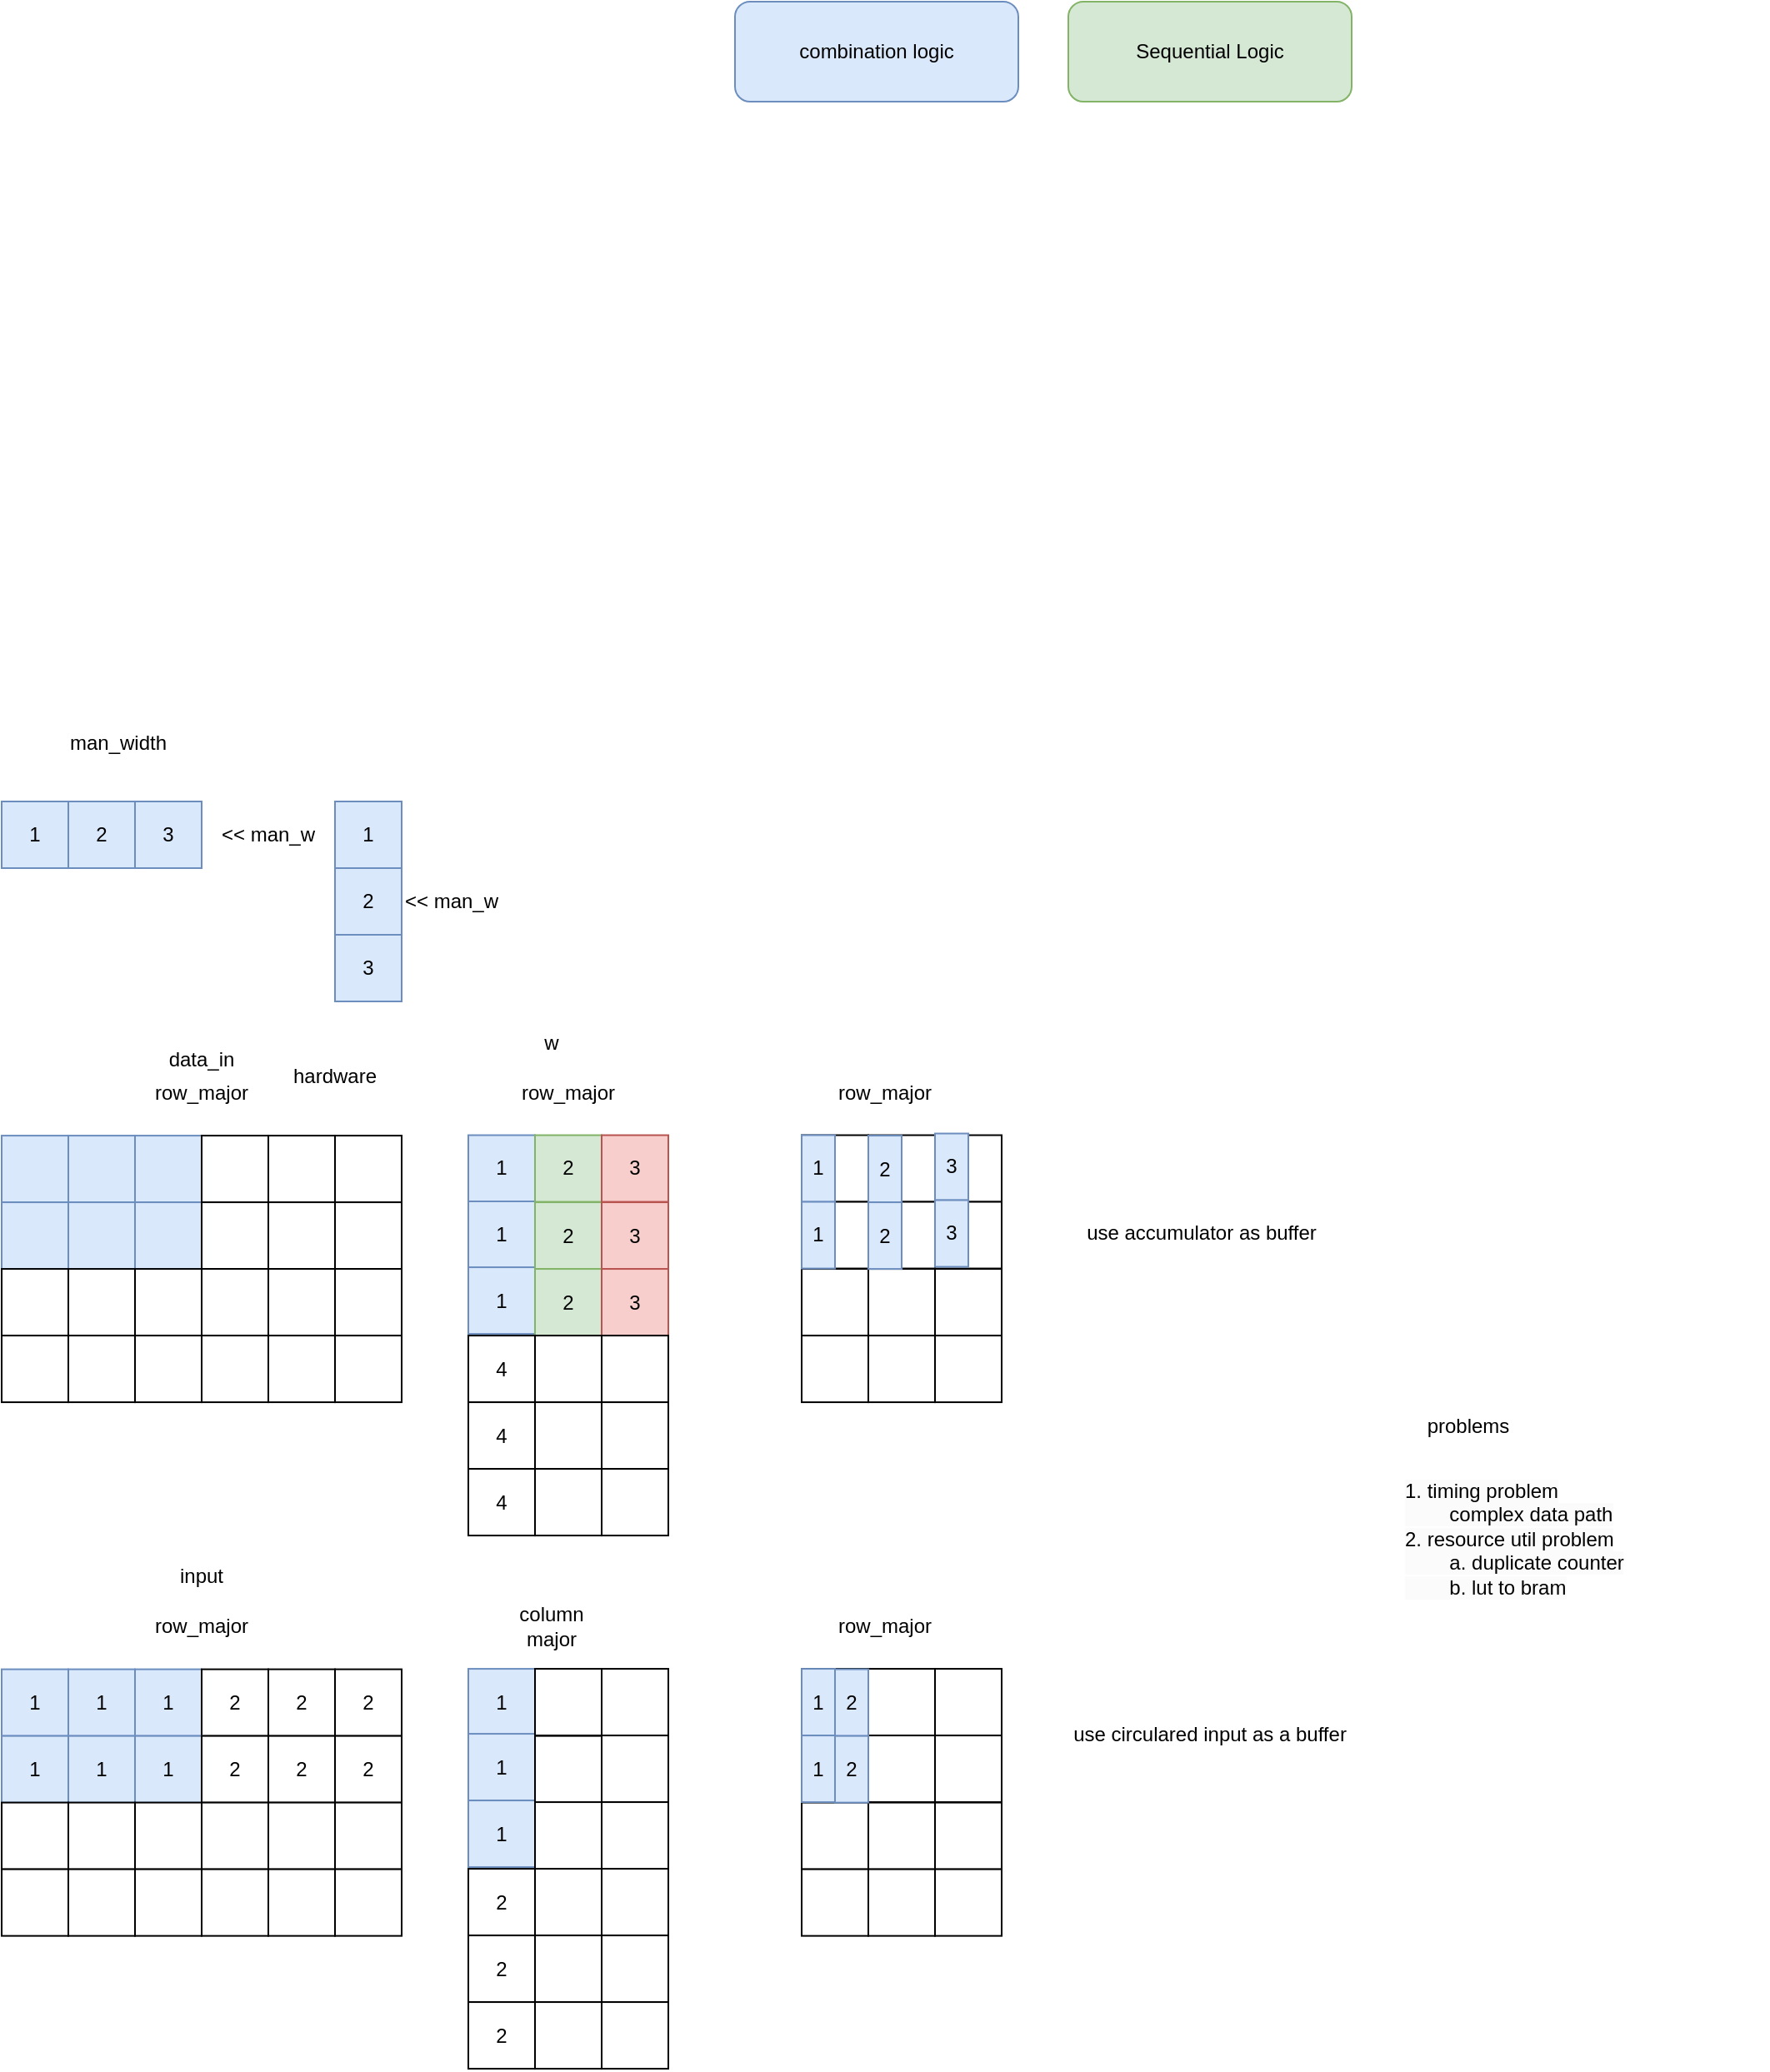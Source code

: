 <mxfile>
    <diagram id="8f1UVyMfekbWIKseI8K9" name="Page-1">
        <mxGraphModel dx="739" dy="561" grid="1" gridSize="10" guides="1" tooltips="1" connect="1" arrows="1" fold="1" page="1" pageScale="1" pageWidth="827" pageHeight="1169" math="0" shadow="0">
            <root>
                <mxCell id="0"/>
                <mxCell id="1" parent="0"/>
                <mxCell id="184" value="combination logic" style="rounded=1;whiteSpace=wrap;html=1;fillColor=#dae8fc;strokeColor=#6c8ebf;" parent="1" vertex="1">
                    <mxGeometry x="480" y="280" width="170" height="60" as="geometry"/>
                </mxCell>
                <mxCell id="185" value="Sequential Logic" style="rounded=1;whiteSpace=wrap;html=1;fillColor=#d5e8d4;strokeColor=#82b366;" parent="1" vertex="1">
                    <mxGeometry x="680" y="280" width="170" height="60" as="geometry"/>
                </mxCell>
                <mxCell id="188" value="" style="rounded=0;whiteSpace=wrap;html=1;fillColor=#dae8fc;strokeColor=#6c8ebf;" parent="1" vertex="1">
                    <mxGeometry x="40" y="960.54" width="40" height="40" as="geometry"/>
                </mxCell>
                <mxCell id="189" value="" style="rounded=0;whiteSpace=wrap;html=1;fillColor=#dae8fc;strokeColor=#6c8ebf;" parent="1" vertex="1">
                    <mxGeometry x="80" y="960.54" width="40" height="40" as="geometry"/>
                </mxCell>
                <mxCell id="194" value="" style="rounded=0;whiteSpace=wrap;html=1;fillColor=#dae8fc;strokeColor=#6c8ebf;" parent="1" vertex="1">
                    <mxGeometry x="120" y="960.54" width="40" height="40" as="geometry"/>
                </mxCell>
                <mxCell id="195" value="" style="rounded=0;whiteSpace=wrap;html=1;" parent="1" vertex="1">
                    <mxGeometry x="160" y="960.54" width="40" height="40" as="geometry"/>
                </mxCell>
                <mxCell id="196" value="" style="rounded=0;whiteSpace=wrap;html=1;" parent="1" vertex="1">
                    <mxGeometry x="200" y="960.54" width="40" height="40" as="geometry"/>
                </mxCell>
                <mxCell id="197" value="" style="rounded=0;whiteSpace=wrap;html=1;" parent="1" vertex="1">
                    <mxGeometry x="240" y="960.54" width="40" height="40" as="geometry"/>
                </mxCell>
                <mxCell id="198" value="1" style="rounded=0;whiteSpace=wrap;html=1;fillColor=#dae8fc;strokeColor=#6c8ebf;" parent="1" vertex="1">
                    <mxGeometry x="320" y="960.27" width="40" height="40" as="geometry"/>
                </mxCell>
                <mxCell id="199" value="1" style="rounded=0;whiteSpace=wrap;html=1;fillColor=#dae8fc;strokeColor=#6c8ebf;" parent="1" vertex="1">
                    <mxGeometry x="320" y="1000" width="40" height="40" as="geometry"/>
                </mxCell>
                <mxCell id="200" value="1" style="rounded=0;whiteSpace=wrap;html=1;fillColor=#dae8fc;strokeColor=#6c8ebf;" parent="1" vertex="1">
                    <mxGeometry x="320" y="1039.54" width="40" height="40" as="geometry"/>
                </mxCell>
                <mxCell id="204" value="" style="rounded=0;whiteSpace=wrap;html=1;fillColor=#dae8fc;strokeColor=#6c8ebf;" parent="1" vertex="1">
                    <mxGeometry x="40" y="1000.54" width="40" height="40" as="geometry"/>
                </mxCell>
                <mxCell id="205" value="" style="rounded=0;whiteSpace=wrap;html=1;fillColor=#dae8fc;strokeColor=#6c8ebf;" parent="1" vertex="1">
                    <mxGeometry x="80" y="1000.54" width="40" height="40" as="geometry"/>
                </mxCell>
                <mxCell id="206" value="" style="rounded=0;whiteSpace=wrap;html=1;fillColor=#dae8fc;strokeColor=#6c8ebf;" parent="1" vertex="1">
                    <mxGeometry x="120" y="1000.54" width="40" height="40" as="geometry"/>
                </mxCell>
                <mxCell id="207" value="" style="rounded=0;whiteSpace=wrap;html=1;" parent="1" vertex="1">
                    <mxGeometry x="160" y="1000.54" width="40" height="40" as="geometry"/>
                </mxCell>
                <mxCell id="208" value="" style="rounded=0;whiteSpace=wrap;html=1;" parent="1" vertex="1">
                    <mxGeometry x="200" y="1000.54" width="40" height="40" as="geometry"/>
                </mxCell>
                <mxCell id="209" value="" style="rounded=0;whiteSpace=wrap;html=1;" parent="1" vertex="1">
                    <mxGeometry x="240" y="1000.54" width="40" height="40" as="geometry"/>
                </mxCell>
                <mxCell id="210" value="4" style="rounded=0;whiteSpace=wrap;html=1;" parent="1" vertex="1">
                    <mxGeometry x="320" y="1080.54" width="40" height="40" as="geometry"/>
                </mxCell>
                <mxCell id="211" value="4" style="rounded=0;whiteSpace=wrap;html=1;" parent="1" vertex="1">
                    <mxGeometry x="320" y="1120.54" width="40" height="40" as="geometry"/>
                </mxCell>
                <mxCell id="212" value="4" style="rounded=0;whiteSpace=wrap;html=1;" parent="1" vertex="1">
                    <mxGeometry x="320" y="1160.54" width="40" height="40" as="geometry"/>
                </mxCell>
                <mxCell id="213" value="2" style="rounded=0;whiteSpace=wrap;html=1;fillColor=#d5e8d4;strokeColor=#82b366;" parent="1" vertex="1">
                    <mxGeometry x="360" y="960.27" width="40" height="40" as="geometry"/>
                </mxCell>
                <mxCell id="214" value="2" style="rounded=0;whiteSpace=wrap;html=1;fillColor=#d5e8d4;strokeColor=#82b366;" parent="1" vertex="1">
                    <mxGeometry x="360" y="1000.54" width="40" height="40" as="geometry"/>
                </mxCell>
                <mxCell id="215" value="2" style="rounded=0;whiteSpace=wrap;html=1;fillColor=#d5e8d4;strokeColor=#82b366;" parent="1" vertex="1">
                    <mxGeometry x="360" y="1040.54" width="40" height="40" as="geometry"/>
                </mxCell>
                <mxCell id="216" value="" style="rounded=0;whiteSpace=wrap;html=1;" parent="1" vertex="1">
                    <mxGeometry x="360" y="1080.54" width="40" height="40" as="geometry"/>
                </mxCell>
                <mxCell id="217" value="" style="rounded=0;whiteSpace=wrap;html=1;" parent="1" vertex="1">
                    <mxGeometry x="360" y="1120.54" width="40" height="40" as="geometry"/>
                </mxCell>
                <mxCell id="218" value="" style="rounded=0;whiteSpace=wrap;html=1;" parent="1" vertex="1">
                    <mxGeometry x="360" y="1160.54" width="40" height="40" as="geometry"/>
                </mxCell>
                <mxCell id="219" value="3" style="rounded=0;whiteSpace=wrap;html=1;fillColor=#f8cecc;strokeColor=#b85450;" parent="1" vertex="1">
                    <mxGeometry x="400" y="960.27" width="40" height="40" as="geometry"/>
                </mxCell>
                <mxCell id="220" value="3" style="rounded=0;whiteSpace=wrap;html=1;fillColor=#f8cecc;strokeColor=#b85450;" parent="1" vertex="1">
                    <mxGeometry x="400" y="1000.54" width="40" height="40" as="geometry"/>
                </mxCell>
                <mxCell id="221" value="3" style="rounded=0;whiteSpace=wrap;html=1;fillColor=#f8cecc;strokeColor=#b85450;" parent="1" vertex="1">
                    <mxGeometry x="400" y="1040.54" width="40" height="40" as="geometry"/>
                </mxCell>
                <mxCell id="222" value="" style="rounded=0;whiteSpace=wrap;html=1;" parent="1" vertex="1">
                    <mxGeometry x="400" y="1080.54" width="40" height="40" as="geometry"/>
                </mxCell>
                <mxCell id="223" value="" style="rounded=0;whiteSpace=wrap;html=1;" parent="1" vertex="1">
                    <mxGeometry x="400" y="1120.54" width="40" height="40" as="geometry"/>
                </mxCell>
                <mxCell id="224" value="" style="rounded=0;whiteSpace=wrap;html=1;" parent="1" vertex="1">
                    <mxGeometry x="400" y="1160.54" width="40" height="40" as="geometry"/>
                </mxCell>
                <mxCell id="225" value="row_major" style="text;strokeColor=none;align=center;fillColor=none;html=1;verticalAlign=middle;whiteSpace=wrap;rounded=0;" parent="1" vertex="1">
                    <mxGeometry x="350" y="920" width="60" height="30" as="geometry"/>
                </mxCell>
                <mxCell id="226" value="row_major" style="text;strokeColor=none;align=center;fillColor=none;html=1;verticalAlign=middle;whiteSpace=wrap;rounded=0;" parent="1" vertex="1">
                    <mxGeometry x="130" y="920" width="60" height="30" as="geometry"/>
                </mxCell>
                <mxCell id="227" value="" style="rounded=0;whiteSpace=wrap;html=1;" parent="1" vertex="1">
                    <mxGeometry x="520" y="960.27" width="40" height="40" as="geometry"/>
                </mxCell>
                <mxCell id="228" value="" style="rounded=0;whiteSpace=wrap;html=1;" parent="1" vertex="1">
                    <mxGeometry x="520" y="1000.27" width="40" height="40" as="geometry"/>
                </mxCell>
                <mxCell id="229" value="" style="rounded=0;whiteSpace=wrap;html=1;" parent="1" vertex="1">
                    <mxGeometry x="560" y="960.27" width="40" height="40" as="geometry"/>
                </mxCell>
                <mxCell id="230" value="" style="rounded=0;whiteSpace=wrap;html=1;" parent="1" vertex="1">
                    <mxGeometry x="560" y="1000.27" width="40" height="40" as="geometry"/>
                </mxCell>
                <mxCell id="231" value="" style="rounded=0;whiteSpace=wrap;html=1;" parent="1" vertex="1">
                    <mxGeometry x="600" y="960.27" width="40" height="40" as="geometry"/>
                </mxCell>
                <mxCell id="232" value="" style="rounded=0;whiteSpace=wrap;html=1;" parent="1" vertex="1">
                    <mxGeometry x="600" y="1000.27" width="40" height="40" as="geometry"/>
                </mxCell>
                <mxCell id="233" value="row_major" style="text;strokeColor=none;align=center;fillColor=none;html=1;verticalAlign=middle;whiteSpace=wrap;rounded=0;" parent="1" vertex="1">
                    <mxGeometry x="540" y="920" width="60" height="30" as="geometry"/>
                </mxCell>
                <mxCell id="234" value="" style="rounded=0;whiteSpace=wrap;html=1;" parent="1" vertex="1">
                    <mxGeometry x="40" y="1040.54" width="40" height="40" as="geometry"/>
                </mxCell>
                <mxCell id="235" value="" style="rounded=0;whiteSpace=wrap;html=1;" parent="1" vertex="1">
                    <mxGeometry x="80" y="1040.54" width="40" height="40" as="geometry"/>
                </mxCell>
                <mxCell id="236" value="" style="rounded=0;whiteSpace=wrap;html=1;" parent="1" vertex="1">
                    <mxGeometry x="120" y="1040.54" width="40" height="40" as="geometry"/>
                </mxCell>
                <mxCell id="237" value="" style="rounded=0;whiteSpace=wrap;html=1;" parent="1" vertex="1">
                    <mxGeometry x="160" y="1040.54" width="40" height="40" as="geometry"/>
                </mxCell>
                <mxCell id="238" value="" style="rounded=0;whiteSpace=wrap;html=1;" parent="1" vertex="1">
                    <mxGeometry x="200" y="1040.54" width="40" height="40" as="geometry"/>
                </mxCell>
                <mxCell id="239" value="" style="rounded=0;whiteSpace=wrap;html=1;" parent="1" vertex="1">
                    <mxGeometry x="240" y="1040.54" width="40" height="40" as="geometry"/>
                </mxCell>
                <mxCell id="240" value="" style="rounded=0;whiteSpace=wrap;html=1;" parent="1" vertex="1">
                    <mxGeometry x="40" y="1080.54" width="40" height="40" as="geometry"/>
                </mxCell>
                <mxCell id="241" value="" style="rounded=0;whiteSpace=wrap;html=1;" parent="1" vertex="1">
                    <mxGeometry x="80" y="1080.54" width="40" height="40" as="geometry"/>
                </mxCell>
                <mxCell id="242" value="" style="rounded=0;whiteSpace=wrap;html=1;" parent="1" vertex="1">
                    <mxGeometry x="120" y="1080.54" width="40" height="40" as="geometry"/>
                </mxCell>
                <mxCell id="243" value="" style="rounded=0;whiteSpace=wrap;html=1;" parent="1" vertex="1">
                    <mxGeometry x="160" y="1080.54" width="40" height="40" as="geometry"/>
                </mxCell>
                <mxCell id="244" value="" style="rounded=0;whiteSpace=wrap;html=1;" parent="1" vertex="1">
                    <mxGeometry x="200" y="1080.54" width="40" height="40" as="geometry"/>
                </mxCell>
                <mxCell id="245" value="" style="rounded=0;whiteSpace=wrap;html=1;" parent="1" vertex="1">
                    <mxGeometry x="240" y="1080.54" width="40" height="40" as="geometry"/>
                </mxCell>
                <mxCell id="246" value="" style="rounded=0;whiteSpace=wrap;html=1;" parent="1" vertex="1">
                    <mxGeometry x="520" y="1040.54" width="40" height="40" as="geometry"/>
                </mxCell>
                <mxCell id="247" value="" style="rounded=0;whiteSpace=wrap;html=1;" parent="1" vertex="1">
                    <mxGeometry x="520" y="1080.54" width="40" height="40" as="geometry"/>
                </mxCell>
                <mxCell id="248" value="" style="rounded=0;whiteSpace=wrap;html=1;" parent="1" vertex="1">
                    <mxGeometry x="560" y="1040.54" width="40" height="40" as="geometry"/>
                </mxCell>
                <mxCell id="249" value="" style="rounded=0;whiteSpace=wrap;html=1;" parent="1" vertex="1">
                    <mxGeometry x="560" y="1080.54" width="40" height="40" as="geometry"/>
                </mxCell>
                <mxCell id="250" value="" style="rounded=0;whiteSpace=wrap;html=1;" parent="1" vertex="1">
                    <mxGeometry x="600" y="1040.54" width="40" height="40" as="geometry"/>
                </mxCell>
                <mxCell id="251" value="" style="rounded=0;whiteSpace=wrap;html=1;" parent="1" vertex="1">
                    <mxGeometry x="600" y="1080.54" width="40" height="40" as="geometry"/>
                </mxCell>
                <mxCell id="252" value="1" style="rounded=0;whiteSpace=wrap;html=1;fillColor=#dae8fc;strokeColor=#6c8ebf;" parent="1" vertex="1">
                    <mxGeometry x="520" y="960.27" width="20" height="40" as="geometry"/>
                </mxCell>
                <mxCell id="253" value="1" style="rounded=0;whiteSpace=wrap;html=1;fillColor=#dae8fc;strokeColor=#6c8ebf;" parent="1" vertex="1">
                    <mxGeometry x="520" y="1000.27" width="20" height="40" as="geometry"/>
                </mxCell>
                <mxCell id="254" value="2" style="rounded=0;whiteSpace=wrap;html=1;fillColor=#dae8fc;strokeColor=#6c8ebf;" parent="1" vertex="1">
                    <mxGeometry x="560" y="960.54" width="20" height="40" as="geometry"/>
                </mxCell>
                <mxCell id="255" value="2" style="rounded=0;whiteSpace=wrap;html=1;fillColor=#dae8fc;strokeColor=#6c8ebf;" parent="1" vertex="1">
                    <mxGeometry x="560" y="1000.54" width="20" height="40" as="geometry"/>
                </mxCell>
                <mxCell id="256" value="3" style="rounded=0;whiteSpace=wrap;html=1;fillColor=#dae8fc;strokeColor=#6c8ebf;" parent="1" vertex="1">
                    <mxGeometry x="600" y="959.27" width="20" height="40" as="geometry"/>
                </mxCell>
                <mxCell id="257" value="3" style="rounded=0;whiteSpace=wrap;html=1;fillColor=#dae8fc;strokeColor=#6c8ebf;" parent="1" vertex="1">
                    <mxGeometry x="600" y="999.27" width="20" height="40" as="geometry"/>
                </mxCell>
                <mxCell id="258" value="1" style="rounded=0;whiteSpace=wrap;html=1;fillColor=#dae8fc;strokeColor=#6c8ebf;" parent="1" vertex="1">
                    <mxGeometry x="40" y="1280.81" width="40" height="40" as="geometry"/>
                </mxCell>
                <mxCell id="259" value="1" style="rounded=0;whiteSpace=wrap;html=1;fillColor=#dae8fc;strokeColor=#6c8ebf;" parent="1" vertex="1">
                    <mxGeometry x="80" y="1280.81" width="40" height="40" as="geometry"/>
                </mxCell>
                <mxCell id="260" value="1" style="rounded=0;whiteSpace=wrap;html=1;fillColor=#dae8fc;strokeColor=#6c8ebf;" parent="1" vertex="1">
                    <mxGeometry x="120" y="1280.81" width="40" height="40" as="geometry"/>
                </mxCell>
                <mxCell id="261" value="2" style="rounded=0;whiteSpace=wrap;html=1;" parent="1" vertex="1">
                    <mxGeometry x="160" y="1280.81" width="40" height="40" as="geometry"/>
                </mxCell>
                <mxCell id="262" value="2" style="rounded=0;whiteSpace=wrap;html=1;" parent="1" vertex="1">
                    <mxGeometry x="200" y="1280.81" width="40" height="40" as="geometry"/>
                </mxCell>
                <mxCell id="263" value="2" style="rounded=0;whiteSpace=wrap;html=1;" parent="1" vertex="1">
                    <mxGeometry x="240" y="1280.81" width="40" height="40" as="geometry"/>
                </mxCell>
                <mxCell id="264" value="1" style="rounded=0;whiteSpace=wrap;html=1;fillColor=#dae8fc;strokeColor=#6c8ebf;" parent="1" vertex="1">
                    <mxGeometry x="320" y="1280.54" width="40" height="40" as="geometry"/>
                </mxCell>
                <mxCell id="265" value="1" style="rounded=0;whiteSpace=wrap;html=1;fillColor=#dae8fc;strokeColor=#6c8ebf;" parent="1" vertex="1">
                    <mxGeometry x="320" y="1319.54" width="40" height="40" as="geometry"/>
                </mxCell>
                <mxCell id="266" value="1" style="rounded=0;whiteSpace=wrap;html=1;fillColor=#dae8fc;strokeColor=#6c8ebf;" parent="1" vertex="1">
                    <mxGeometry x="320" y="1359.54" width="40" height="40" as="geometry"/>
                </mxCell>
                <mxCell id="267" value="1" style="rounded=0;whiteSpace=wrap;html=1;fillColor=#dae8fc;strokeColor=#6c8ebf;" parent="1" vertex="1">
                    <mxGeometry x="40" y="1320.81" width="40" height="40" as="geometry"/>
                </mxCell>
                <mxCell id="268" value="1" style="rounded=0;whiteSpace=wrap;html=1;fillColor=#dae8fc;strokeColor=#6c8ebf;" parent="1" vertex="1">
                    <mxGeometry x="80" y="1320.81" width="40" height="40" as="geometry"/>
                </mxCell>
                <mxCell id="269" value="1" style="rounded=0;whiteSpace=wrap;html=1;fillColor=#dae8fc;strokeColor=#6c8ebf;" parent="1" vertex="1">
                    <mxGeometry x="120" y="1320.81" width="40" height="40" as="geometry"/>
                </mxCell>
                <mxCell id="270" value="2" style="rounded=0;whiteSpace=wrap;html=1;" parent="1" vertex="1">
                    <mxGeometry x="160" y="1320.81" width="40" height="40" as="geometry"/>
                </mxCell>
                <mxCell id="271" value="2" style="rounded=0;whiteSpace=wrap;html=1;" parent="1" vertex="1">
                    <mxGeometry x="200" y="1320.81" width="40" height="40" as="geometry"/>
                </mxCell>
                <mxCell id="272" value="2" style="rounded=0;whiteSpace=wrap;html=1;" parent="1" vertex="1">
                    <mxGeometry x="240" y="1320.81" width="40" height="40" as="geometry"/>
                </mxCell>
                <mxCell id="273" value="2" style="rounded=0;whiteSpace=wrap;html=1;" parent="1" vertex="1">
                    <mxGeometry x="320" y="1400.54" width="40" height="40" as="geometry"/>
                </mxCell>
                <mxCell id="274" value="2" style="rounded=0;whiteSpace=wrap;html=1;" parent="1" vertex="1">
                    <mxGeometry x="320" y="1440.54" width="40" height="40" as="geometry"/>
                </mxCell>
                <mxCell id="275" value="2" style="rounded=0;whiteSpace=wrap;html=1;" parent="1" vertex="1">
                    <mxGeometry x="320" y="1480.54" width="40" height="40" as="geometry"/>
                </mxCell>
                <mxCell id="276" value="" style="rounded=0;whiteSpace=wrap;html=1;" parent="1" vertex="1">
                    <mxGeometry x="360" y="1280.54" width="40" height="40" as="geometry"/>
                </mxCell>
                <mxCell id="277" value="" style="rounded=0;whiteSpace=wrap;html=1;direction=south;" parent="1" vertex="1">
                    <mxGeometry x="360" y="1320.81" width="40" height="40" as="geometry"/>
                </mxCell>
                <mxCell id="278" value="" style="rounded=0;whiteSpace=wrap;html=1;" parent="1" vertex="1">
                    <mxGeometry x="360" y="1360.54" width="40" height="40" as="geometry"/>
                </mxCell>
                <mxCell id="279" value="" style="rounded=0;whiteSpace=wrap;html=1;" parent="1" vertex="1">
                    <mxGeometry x="360" y="1400.54" width="40" height="40" as="geometry"/>
                </mxCell>
                <mxCell id="280" value="" style="rounded=0;whiteSpace=wrap;html=1;" parent="1" vertex="1">
                    <mxGeometry x="360" y="1440.54" width="40" height="40" as="geometry"/>
                </mxCell>
                <mxCell id="281" value="" style="rounded=0;whiteSpace=wrap;html=1;" parent="1" vertex="1">
                    <mxGeometry x="360" y="1480.54" width="40" height="40" as="geometry"/>
                </mxCell>
                <mxCell id="282" value="" style="rounded=0;whiteSpace=wrap;html=1;" parent="1" vertex="1">
                    <mxGeometry x="400" y="1280.54" width="40" height="40" as="geometry"/>
                </mxCell>
                <mxCell id="283" value="" style="rounded=0;whiteSpace=wrap;html=1;" parent="1" vertex="1">
                    <mxGeometry x="400" y="1320.54" width="40" height="40" as="geometry"/>
                </mxCell>
                <mxCell id="284" value="" style="rounded=0;whiteSpace=wrap;html=1;" parent="1" vertex="1">
                    <mxGeometry x="400" y="1360.54" width="40" height="40" as="geometry"/>
                </mxCell>
                <mxCell id="285" value="" style="rounded=0;whiteSpace=wrap;html=1;" parent="1" vertex="1">
                    <mxGeometry x="400" y="1400.54" width="40" height="40" as="geometry"/>
                </mxCell>
                <mxCell id="286" value="" style="rounded=0;whiteSpace=wrap;html=1;" parent="1" vertex="1">
                    <mxGeometry x="400" y="1440.54" width="40" height="40" as="geometry"/>
                </mxCell>
                <mxCell id="287" value="" style="rounded=0;whiteSpace=wrap;html=1;" parent="1" vertex="1">
                    <mxGeometry x="400" y="1480.54" width="40" height="40" as="geometry"/>
                </mxCell>
                <mxCell id="288" value="column major" style="text;strokeColor=none;align=center;fillColor=none;html=1;verticalAlign=middle;whiteSpace=wrap;rounded=0;" parent="1" vertex="1">
                    <mxGeometry x="340" y="1240.27" width="60" height="30" as="geometry"/>
                </mxCell>
                <mxCell id="289" value="row_major" style="text;strokeColor=none;align=center;fillColor=none;html=1;verticalAlign=middle;whiteSpace=wrap;rounded=0;" parent="1" vertex="1">
                    <mxGeometry x="130" y="1240.27" width="60" height="30" as="geometry"/>
                </mxCell>
                <mxCell id="290" value="" style="rounded=0;whiteSpace=wrap;html=1;" parent="1" vertex="1">
                    <mxGeometry x="520" y="1280.54" width="40" height="40" as="geometry"/>
                </mxCell>
                <mxCell id="291" value="" style="rounded=0;whiteSpace=wrap;html=1;" parent="1" vertex="1">
                    <mxGeometry x="520" y="1320.54" width="40" height="40" as="geometry"/>
                </mxCell>
                <mxCell id="292" value="" style="rounded=0;whiteSpace=wrap;html=1;" parent="1" vertex="1">
                    <mxGeometry x="560" y="1280.54" width="40" height="40" as="geometry"/>
                </mxCell>
                <mxCell id="293" value="" style="rounded=0;whiteSpace=wrap;html=1;" parent="1" vertex="1">
                    <mxGeometry x="560" y="1320.54" width="40" height="40" as="geometry"/>
                </mxCell>
                <mxCell id="294" value="" style="rounded=0;whiteSpace=wrap;html=1;" parent="1" vertex="1">
                    <mxGeometry x="600" y="1280.54" width="40" height="40" as="geometry"/>
                </mxCell>
                <mxCell id="295" value="" style="rounded=0;whiteSpace=wrap;html=1;" parent="1" vertex="1">
                    <mxGeometry x="600" y="1320.54" width="40" height="40" as="geometry"/>
                </mxCell>
                <mxCell id="296" value="row_major" style="text;strokeColor=none;align=center;fillColor=none;html=1;verticalAlign=middle;whiteSpace=wrap;rounded=0;" parent="1" vertex="1">
                    <mxGeometry x="540" y="1240.27" width="60" height="30" as="geometry"/>
                </mxCell>
                <mxCell id="297" value="" style="rounded=0;whiteSpace=wrap;html=1;" parent="1" vertex="1">
                    <mxGeometry x="40" y="1360.81" width="40" height="40" as="geometry"/>
                </mxCell>
                <mxCell id="298" value="" style="rounded=0;whiteSpace=wrap;html=1;" parent="1" vertex="1">
                    <mxGeometry x="80" y="1360.81" width="40" height="40" as="geometry"/>
                </mxCell>
                <mxCell id="299" value="" style="rounded=0;whiteSpace=wrap;html=1;" parent="1" vertex="1">
                    <mxGeometry x="120" y="1360.81" width="40" height="40" as="geometry"/>
                </mxCell>
                <mxCell id="300" value="" style="rounded=0;whiteSpace=wrap;html=1;" parent="1" vertex="1">
                    <mxGeometry x="160" y="1360.81" width="40" height="40" as="geometry"/>
                </mxCell>
                <mxCell id="301" value="" style="rounded=0;whiteSpace=wrap;html=1;" parent="1" vertex="1">
                    <mxGeometry x="200" y="1360.81" width="40" height="40" as="geometry"/>
                </mxCell>
                <mxCell id="302" value="" style="rounded=0;whiteSpace=wrap;html=1;" parent="1" vertex="1">
                    <mxGeometry x="240" y="1360.81" width="40" height="40" as="geometry"/>
                </mxCell>
                <mxCell id="303" value="" style="rounded=0;whiteSpace=wrap;html=1;" parent="1" vertex="1">
                    <mxGeometry x="40" y="1400.81" width="40" height="40" as="geometry"/>
                </mxCell>
                <mxCell id="304" value="" style="rounded=0;whiteSpace=wrap;html=1;" parent="1" vertex="1">
                    <mxGeometry x="80" y="1400.81" width="40" height="40" as="geometry"/>
                </mxCell>
                <mxCell id="305" value="" style="rounded=0;whiteSpace=wrap;html=1;" parent="1" vertex="1">
                    <mxGeometry x="120" y="1400.81" width="40" height="40" as="geometry"/>
                </mxCell>
                <mxCell id="306" value="" style="rounded=0;whiteSpace=wrap;html=1;" parent="1" vertex="1">
                    <mxGeometry x="160" y="1400.81" width="40" height="40" as="geometry"/>
                </mxCell>
                <mxCell id="307" value="" style="rounded=0;whiteSpace=wrap;html=1;" parent="1" vertex="1">
                    <mxGeometry x="200" y="1400.81" width="40" height="40" as="geometry"/>
                </mxCell>
                <mxCell id="308" value="" style="rounded=0;whiteSpace=wrap;html=1;" parent="1" vertex="1">
                    <mxGeometry x="240" y="1400.81" width="40" height="40" as="geometry"/>
                </mxCell>
                <mxCell id="309" value="" style="rounded=0;whiteSpace=wrap;html=1;" parent="1" vertex="1">
                    <mxGeometry x="520" y="1360.81" width="40" height="40" as="geometry"/>
                </mxCell>
                <mxCell id="310" value="" style="rounded=0;whiteSpace=wrap;html=1;" parent="1" vertex="1">
                    <mxGeometry x="520" y="1400.81" width="40" height="40" as="geometry"/>
                </mxCell>
                <mxCell id="311" value="" style="rounded=0;whiteSpace=wrap;html=1;" parent="1" vertex="1">
                    <mxGeometry x="560" y="1360.81" width="40" height="40" as="geometry"/>
                </mxCell>
                <mxCell id="312" value="" style="rounded=0;whiteSpace=wrap;html=1;" parent="1" vertex="1">
                    <mxGeometry x="560" y="1400.81" width="40" height="40" as="geometry"/>
                </mxCell>
                <mxCell id="313" value="" style="rounded=0;whiteSpace=wrap;html=1;" parent="1" vertex="1">
                    <mxGeometry x="600" y="1360.81" width="40" height="40" as="geometry"/>
                </mxCell>
                <mxCell id="314" value="" style="rounded=0;whiteSpace=wrap;html=1;" parent="1" vertex="1">
                    <mxGeometry x="600" y="1400.81" width="40" height="40" as="geometry"/>
                </mxCell>
                <mxCell id="315" value="1" style="rounded=0;whiteSpace=wrap;html=1;fillColor=#dae8fc;strokeColor=#6c8ebf;" parent="1" vertex="1">
                    <mxGeometry x="520" y="1280.54" width="20" height="40" as="geometry"/>
                </mxCell>
                <mxCell id="316" value="1" style="rounded=0;whiteSpace=wrap;html=1;fillColor=#dae8fc;strokeColor=#6c8ebf;" parent="1" vertex="1">
                    <mxGeometry x="520" y="1320.54" width="20" height="40" as="geometry"/>
                </mxCell>
                <mxCell id="317" value="2" style="rounded=0;whiteSpace=wrap;html=1;fillColor=#dae8fc;strokeColor=#6c8ebf;" parent="1" vertex="1">
                    <mxGeometry x="540" y="1280.81" width="20" height="40" as="geometry"/>
                </mxCell>
                <mxCell id="318" value="2" style="rounded=0;whiteSpace=wrap;html=1;fillColor=#dae8fc;strokeColor=#6c8ebf;" parent="1" vertex="1">
                    <mxGeometry x="540" y="1320.81" width="20" height="40" as="geometry"/>
                </mxCell>
                <mxCell id="322" value="use accumulator as buffer&lt;br&gt;" style="text;strokeColor=none;align=center;fillColor=none;html=1;verticalAlign=middle;whiteSpace=wrap;rounded=0;" parent="1" vertex="1">
                    <mxGeometry x="680" y="979.4" width="160" height="79.73" as="geometry"/>
                </mxCell>
                <mxCell id="323" value="&lt;span style=&quot;color: rgb(0, 0, 0); font-family: Helvetica; font-size: 12px; font-style: normal; font-variant-ligatures: normal; font-variant-caps: normal; font-weight: 400; letter-spacing: normal; orphans: 2; text-align: center; text-indent: 0px; text-transform: none; widows: 2; word-spacing: 0px; -webkit-text-stroke-width: 0px; background-color: rgb(251, 251, 251); text-decoration-thickness: initial; text-decoration-style: initial; text-decoration-color: initial; float: none; display: inline !important;&quot;&gt;1. timing problem&lt;/span&gt;&lt;br style=&quot;border-color: var(--border-color); color: rgb(0, 0, 0); font-family: Helvetica; font-size: 12px; font-style: normal; font-variant-ligatures: normal; font-variant-caps: normal; font-weight: 400; letter-spacing: normal; orphans: 2; text-align: center; text-indent: 0px; text-transform: none; widows: 2; word-spacing: 0px; -webkit-text-stroke-width: 0px; background-color: rgb(251, 251, 251); text-decoration-thickness: initial; text-decoration-style: initial; text-decoration-color: initial;&quot;&gt;&lt;span style=&quot;color: rgb(0, 0, 0); font-family: Helvetica; font-size: 12px; font-style: normal; font-variant-ligatures: normal; font-variant-caps: normal; font-weight: 400; letter-spacing: normal; orphans: 2; text-align: center; text-indent: 0px; text-transform: none; widows: 2; word-spacing: 0px; -webkit-text-stroke-width: 0px; background-color: rgb(251, 251, 251); text-decoration-thickness: initial; text-decoration-style: initial; text-decoration-color: initial; float: none; display: inline !important;&quot;&gt;&lt;span style=&quot;white-space: pre;&quot;&gt;&#9;&lt;/span&gt;complex data path&lt;/span&gt;&lt;br style=&quot;border-color: var(--border-color); color: rgb(0, 0, 0); font-family: Helvetica; font-size: 12px; font-style: normal; font-variant-ligatures: normal; font-variant-caps: normal; font-weight: 400; letter-spacing: normal; orphans: 2; text-align: center; text-indent: 0px; text-transform: none; widows: 2; word-spacing: 0px; -webkit-text-stroke-width: 0px; background-color: rgb(251, 251, 251); text-decoration-thickness: initial; text-decoration-style: initial; text-decoration-color: initial;&quot;&gt;&lt;span style=&quot;color: rgb(0, 0, 0); font-family: Helvetica; font-size: 12px; font-style: normal; font-variant-ligatures: normal; font-variant-caps: normal; font-weight: 400; letter-spacing: normal; orphans: 2; text-align: center; text-indent: 0px; text-transform: none; widows: 2; word-spacing: 0px; -webkit-text-stroke-width: 0px; background-color: rgb(251, 251, 251); text-decoration-thickness: initial; text-decoration-style: initial; text-decoration-color: initial; float: none; display: inline !important;&quot;&gt;2. resource util problem&lt;/span&gt;&lt;br style=&quot;border-color: var(--border-color); color: rgb(0, 0, 0); font-family: Helvetica; font-size: 12px; font-style: normal; font-variant-ligatures: normal; font-variant-caps: normal; font-weight: 400; letter-spacing: normal; orphans: 2; text-align: center; text-indent: 0px; text-transform: none; widows: 2; word-spacing: 0px; -webkit-text-stroke-width: 0px; background-color: rgb(251, 251, 251); text-decoration-thickness: initial; text-decoration-style: initial; text-decoration-color: initial;&quot;&gt;&lt;span style=&quot;color: rgb(0, 0, 0); font-family: Helvetica; font-size: 12px; font-style: normal; font-variant-ligatures: normal; font-variant-caps: normal; font-weight: 400; letter-spacing: normal; orphans: 2; text-align: center; text-indent: 0px; text-transform: none; widows: 2; word-spacing: 0px; -webkit-text-stroke-width: 0px; background-color: rgb(251, 251, 251); text-decoration-thickness: initial; text-decoration-style: initial; text-decoration-color: initial; float: none; display: inline !important;&quot;&gt;&lt;span style=&quot;white-space: pre;&quot;&gt;&#9;&lt;/span&gt;a. duplicate counter&lt;br&gt;&lt;span style=&quot;white-space: pre;&quot;&gt;&#9;&lt;/span&gt;b. lut to bram&lt;br&gt;&lt;/span&gt;" style="text;whiteSpace=wrap;html=1;" parent="1" vertex="1">
                    <mxGeometry x="880" y="1160.27" width="220" height="80" as="geometry"/>
                </mxCell>
                <mxCell id="324" value="use circulared input as a buffer" style="text;strokeColor=none;align=center;fillColor=none;html=1;verticalAlign=middle;whiteSpace=wrap;rounded=0;" parent="1" vertex="1">
                    <mxGeometry x="660" y="1280.54" width="210" height="79.73" as="geometry"/>
                </mxCell>
                <mxCell id="325" value="problems" style="text;strokeColor=none;align=center;fillColor=none;html=1;verticalAlign=middle;whiteSpace=wrap;rounded=0;" parent="1" vertex="1">
                    <mxGeometry x="890" y="1120" width="60" height="30" as="geometry"/>
                </mxCell>
                <mxCell id="327" value="w" style="text;strokeColor=none;align=center;fillColor=none;html=1;verticalAlign=middle;whiteSpace=wrap;rounded=0;" parent="1" vertex="1">
                    <mxGeometry x="340" y="890" width="60" height="30" as="geometry"/>
                </mxCell>
                <mxCell id="328" value="data_in" style="text;strokeColor=none;align=center;fillColor=none;html=1;verticalAlign=middle;whiteSpace=wrap;rounded=0;" parent="1" vertex="1">
                    <mxGeometry x="130" y="900" width="60" height="30" as="geometry"/>
                </mxCell>
                <mxCell id="329" value="input" style="text;strokeColor=none;align=center;fillColor=none;html=1;verticalAlign=middle;whiteSpace=wrap;rounded=0;" parent="1" vertex="1">
                    <mxGeometry x="130" y="1210" width="60" height="30" as="geometry"/>
                </mxCell>
                <mxCell id="330" value="1" style="rounded=0;whiteSpace=wrap;html=1;fillColor=#dae8fc;strokeColor=#6c8ebf;" parent="1" vertex="1">
                    <mxGeometry x="40" y="760" width="40" height="40" as="geometry"/>
                </mxCell>
                <mxCell id="331" value="2" style="rounded=0;whiteSpace=wrap;html=1;fillColor=#dae8fc;strokeColor=#6c8ebf;" parent="1" vertex="1">
                    <mxGeometry x="80" y="760" width="40" height="40" as="geometry"/>
                </mxCell>
                <mxCell id="332" value="3" style="rounded=0;whiteSpace=wrap;html=1;fillColor=#dae8fc;strokeColor=#6c8ebf;" parent="1" vertex="1">
                    <mxGeometry x="120" y="760" width="40" height="40" as="geometry"/>
                </mxCell>
                <mxCell id="333" value="1" style="rounded=0;whiteSpace=wrap;html=1;fillColor=#dae8fc;strokeColor=#6c8ebf;" parent="1" vertex="1">
                    <mxGeometry x="240" y="760" width="40" height="40" as="geometry"/>
                </mxCell>
                <mxCell id="334" value="2" style="rounded=0;whiteSpace=wrap;html=1;fillColor=#dae8fc;strokeColor=#6c8ebf;" parent="1" vertex="1">
                    <mxGeometry x="240" y="800" width="40" height="40" as="geometry"/>
                </mxCell>
                <mxCell id="335" value="3" style="rounded=0;whiteSpace=wrap;html=1;fillColor=#dae8fc;strokeColor=#6c8ebf;" parent="1" vertex="1">
                    <mxGeometry x="240" y="840" width="40" height="40" as="geometry"/>
                </mxCell>
                <mxCell id="337" value="hardware" style="text;strokeColor=none;align=center;fillColor=none;html=1;verticalAlign=middle;whiteSpace=wrap;rounded=0;" parent="1" vertex="1">
                    <mxGeometry x="210" y="910" width="60" height="30" as="geometry"/>
                </mxCell>
                <mxCell id="340" value="&amp;lt;&amp;lt; man_w" style="text;strokeColor=none;align=center;fillColor=none;html=1;verticalAlign=middle;whiteSpace=wrap;rounded=0;" parent="1" vertex="1">
                    <mxGeometry x="170" y="765" width="60" height="30" as="geometry"/>
                </mxCell>
                <mxCell id="341" value="&amp;lt;&amp;lt; man_w" style="text;strokeColor=none;align=center;fillColor=none;html=1;verticalAlign=middle;whiteSpace=wrap;rounded=0;" parent="1" vertex="1">
                    <mxGeometry x="280" y="805" width="60" height="30" as="geometry"/>
                </mxCell>
                <mxCell id="342" value="man_width" style="text;strokeColor=none;align=center;fillColor=none;html=1;verticalAlign=middle;whiteSpace=wrap;rounded=0;" vertex="1" parent="1">
                    <mxGeometry x="80" y="710" width="60" height="30" as="geometry"/>
                </mxCell>
            </root>
        </mxGraphModel>
    </diagram>
</mxfile>